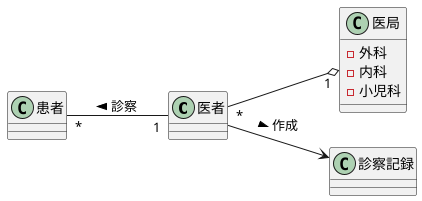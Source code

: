 @startuml 演習３－２
left to right direction
class 医者{
}
class 患者{
}
class 医局{
    -外科
    -内科
    -小児科
}
class 診察記録{

}
患者"*" -- "1"医者 : 診察 <
医者"*" --o "1"医局
医者 --> 診察記録 : 作成 > 
@enduml